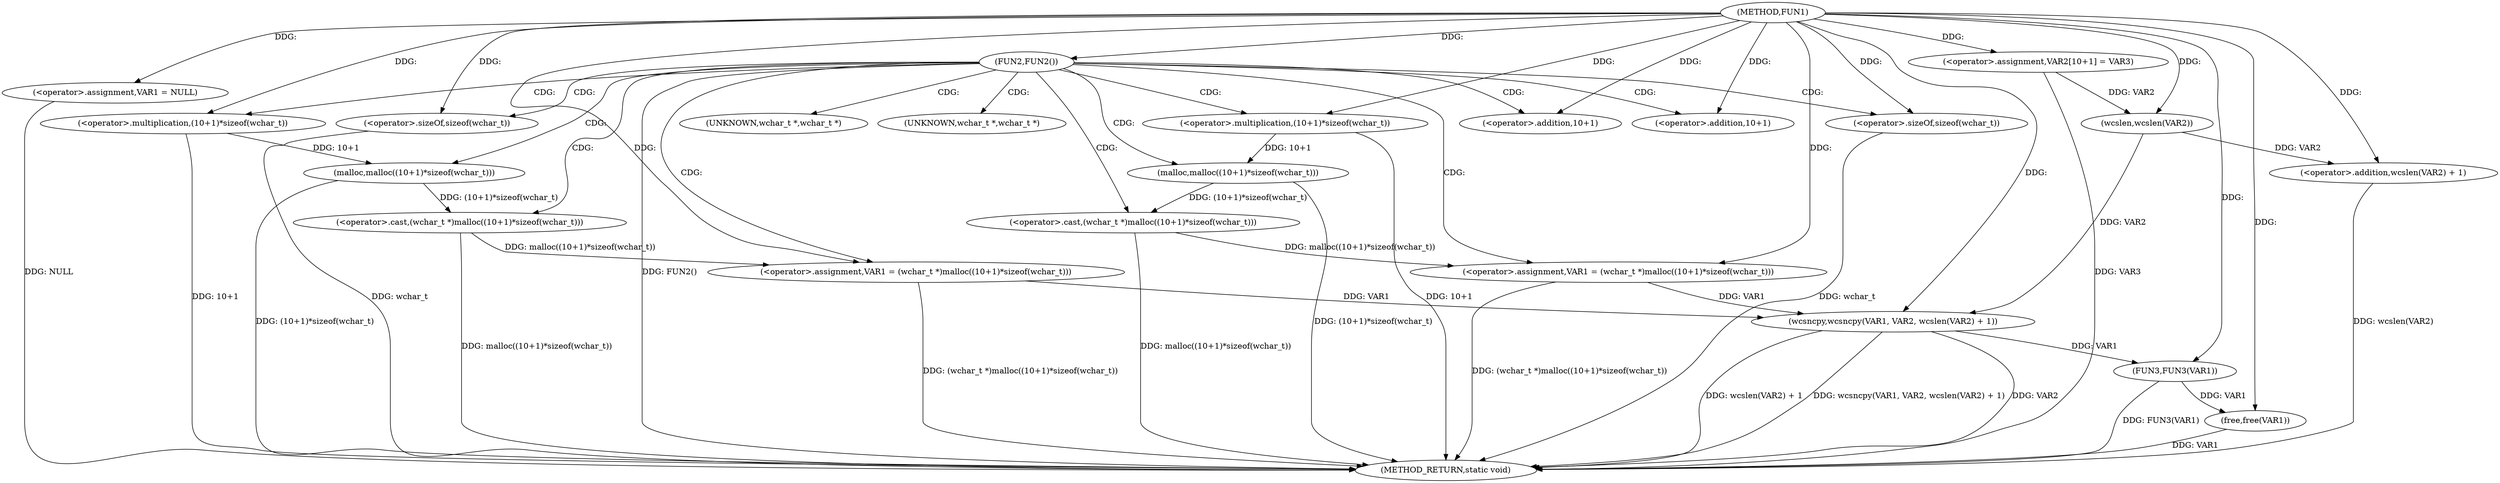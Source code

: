 digraph FUN1 {  
"1000100" [label = "(METHOD,FUN1)" ]
"1000149" [label = "(METHOD_RETURN,static void)" ]
"1000103" [label = "(<operator>.assignment,VAR1 = NULL)" ]
"1000107" [label = "(FUN2,FUN2())" ]
"1000109" [label = "(<operator>.assignment,VAR1 = (wchar_t *)malloc((10+1)*sizeof(wchar_t)))" ]
"1000111" [label = "(<operator>.cast,(wchar_t *)malloc((10+1)*sizeof(wchar_t)))" ]
"1000113" [label = "(malloc,malloc((10+1)*sizeof(wchar_t)))" ]
"1000114" [label = "(<operator>.multiplication,(10+1)*sizeof(wchar_t))" ]
"1000115" [label = "(<operator>.addition,10+1)" ]
"1000118" [label = "(<operator>.sizeOf,sizeof(wchar_t))" ]
"1000122" [label = "(<operator>.assignment,VAR1 = (wchar_t *)malloc((10+1)*sizeof(wchar_t)))" ]
"1000124" [label = "(<operator>.cast,(wchar_t *)malloc((10+1)*sizeof(wchar_t)))" ]
"1000126" [label = "(malloc,malloc((10+1)*sizeof(wchar_t)))" ]
"1000127" [label = "(<operator>.multiplication,(10+1)*sizeof(wchar_t))" ]
"1000128" [label = "(<operator>.addition,10+1)" ]
"1000131" [label = "(<operator>.sizeOf,sizeof(wchar_t))" ]
"1000135" [label = "(<operator>.assignment,VAR2[10+1] = VAR3)" ]
"1000138" [label = "(wcsncpy,wcsncpy(VAR1, VAR2, wcslen(VAR2) + 1))" ]
"1000141" [label = "(<operator>.addition,wcslen(VAR2) + 1)" ]
"1000142" [label = "(wcslen,wcslen(VAR2))" ]
"1000145" [label = "(FUN3,FUN3(VAR1))" ]
"1000147" [label = "(free,free(VAR1))" ]
"1000112" [label = "(UNKNOWN,wchar_t *,wchar_t *)" ]
"1000125" [label = "(UNKNOWN,wchar_t *,wchar_t *)" ]
  "1000124" -> "1000149"  [ label = "DDG: malloc((10+1)*sizeof(wchar_t))"] 
  "1000141" -> "1000149"  [ label = "DDG: wcslen(VAR2)"] 
  "1000107" -> "1000149"  [ label = "DDG: FUN2()"] 
  "1000103" -> "1000149"  [ label = "DDG: NULL"] 
  "1000113" -> "1000149"  [ label = "DDG: (10+1)*sizeof(wchar_t)"] 
  "1000138" -> "1000149"  [ label = "DDG: VAR2"] 
  "1000114" -> "1000149"  [ label = "DDG: 10+1"] 
  "1000147" -> "1000149"  [ label = "DDG: VAR1"] 
  "1000126" -> "1000149"  [ label = "DDG: (10+1)*sizeof(wchar_t)"] 
  "1000118" -> "1000149"  [ label = "DDG: wchar_t"] 
  "1000131" -> "1000149"  [ label = "DDG: wchar_t"] 
  "1000138" -> "1000149"  [ label = "DDG: wcslen(VAR2) + 1"] 
  "1000111" -> "1000149"  [ label = "DDG: malloc((10+1)*sizeof(wchar_t))"] 
  "1000145" -> "1000149"  [ label = "DDG: FUN3(VAR1)"] 
  "1000127" -> "1000149"  [ label = "DDG: 10+1"] 
  "1000138" -> "1000149"  [ label = "DDG: wcsncpy(VAR1, VAR2, wcslen(VAR2) + 1)"] 
  "1000109" -> "1000149"  [ label = "DDG: (wchar_t *)malloc((10+1)*sizeof(wchar_t))"] 
  "1000135" -> "1000149"  [ label = "DDG: VAR3"] 
  "1000122" -> "1000149"  [ label = "DDG: (wchar_t *)malloc((10+1)*sizeof(wchar_t))"] 
  "1000100" -> "1000103"  [ label = "DDG: "] 
  "1000100" -> "1000107"  [ label = "DDG: "] 
  "1000111" -> "1000109"  [ label = "DDG: malloc((10+1)*sizeof(wchar_t))"] 
  "1000100" -> "1000109"  [ label = "DDG: "] 
  "1000113" -> "1000111"  [ label = "DDG: (10+1)*sizeof(wchar_t)"] 
  "1000114" -> "1000113"  [ label = "DDG: 10+1"] 
  "1000100" -> "1000114"  [ label = "DDG: "] 
  "1000100" -> "1000115"  [ label = "DDG: "] 
  "1000100" -> "1000118"  [ label = "DDG: "] 
  "1000124" -> "1000122"  [ label = "DDG: malloc((10+1)*sizeof(wchar_t))"] 
  "1000100" -> "1000122"  [ label = "DDG: "] 
  "1000126" -> "1000124"  [ label = "DDG: (10+1)*sizeof(wchar_t)"] 
  "1000127" -> "1000126"  [ label = "DDG: 10+1"] 
  "1000100" -> "1000127"  [ label = "DDG: "] 
  "1000100" -> "1000128"  [ label = "DDG: "] 
  "1000100" -> "1000131"  [ label = "DDG: "] 
  "1000100" -> "1000135"  [ label = "DDG: "] 
  "1000122" -> "1000138"  [ label = "DDG: VAR1"] 
  "1000109" -> "1000138"  [ label = "DDG: VAR1"] 
  "1000100" -> "1000138"  [ label = "DDG: "] 
  "1000142" -> "1000138"  [ label = "DDG: VAR2"] 
  "1000142" -> "1000141"  [ label = "DDG: VAR2"] 
  "1000135" -> "1000142"  [ label = "DDG: VAR2"] 
  "1000100" -> "1000142"  [ label = "DDG: "] 
  "1000100" -> "1000141"  [ label = "DDG: "] 
  "1000138" -> "1000145"  [ label = "DDG: VAR1"] 
  "1000100" -> "1000145"  [ label = "DDG: "] 
  "1000145" -> "1000147"  [ label = "DDG: VAR1"] 
  "1000100" -> "1000147"  [ label = "DDG: "] 
  "1000107" -> "1000109"  [ label = "CDG: "] 
  "1000107" -> "1000112"  [ label = "CDG: "] 
  "1000107" -> "1000128"  [ label = "CDG: "] 
  "1000107" -> "1000124"  [ label = "CDG: "] 
  "1000107" -> "1000125"  [ label = "CDG: "] 
  "1000107" -> "1000131"  [ label = "CDG: "] 
  "1000107" -> "1000114"  [ label = "CDG: "] 
  "1000107" -> "1000115"  [ label = "CDG: "] 
  "1000107" -> "1000113"  [ label = "CDG: "] 
  "1000107" -> "1000118"  [ label = "CDG: "] 
  "1000107" -> "1000127"  [ label = "CDG: "] 
  "1000107" -> "1000111"  [ label = "CDG: "] 
  "1000107" -> "1000122"  [ label = "CDG: "] 
  "1000107" -> "1000126"  [ label = "CDG: "] 
}
